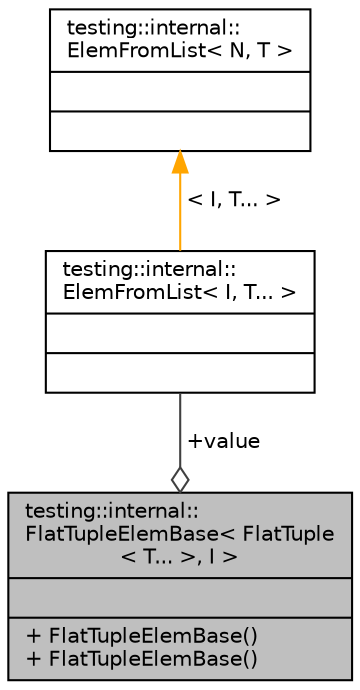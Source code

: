 digraph "testing::internal::FlatTupleElemBase&lt; FlatTuple&lt; T... &gt;, I &gt;"
{
 // INTERACTIVE_SVG=YES
 // LATEX_PDF_SIZE
  edge [fontname="Helvetica",fontsize="10",labelfontname="Helvetica",labelfontsize="10"];
  node [fontname="Helvetica",fontsize="10",shape=record];
  Node1 [label="{testing::internal::\lFlatTupleElemBase\< FlatTuple\l\< T... \>, I \>\n||+ FlatTupleElemBase()\l+ FlatTupleElemBase()\l}",height=0.2,width=0.4,color="black", fillcolor="grey75", style="filled", fontcolor="black",tooltip=" "];
  Node2 -> Node1 [color="grey25",fontsize="10",style="solid",label=" +value" ,arrowhead="odiamond",fontname="Helvetica"];
  Node2 [label="{testing::internal::\lElemFromList\< I, T... \>\n||}",height=0.2,width=0.4,color="black", fillcolor="white", style="filled",URL="$d7/daa/structtesting_1_1internal_1_1_elem_from_list.html",tooltip=" "];
  Node3 -> Node2 [dir="back",color="orange",fontsize="10",style="solid",label=" \< I, T... \>" ,fontname="Helvetica"];
  Node3 [label="{testing::internal::\lElemFromList\< N, T \>\n||}",height=0.2,width=0.4,color="black", fillcolor="white", style="filled",URL="$d7/daa/structtesting_1_1internal_1_1_elem_from_list.html",tooltip=" "];
}
